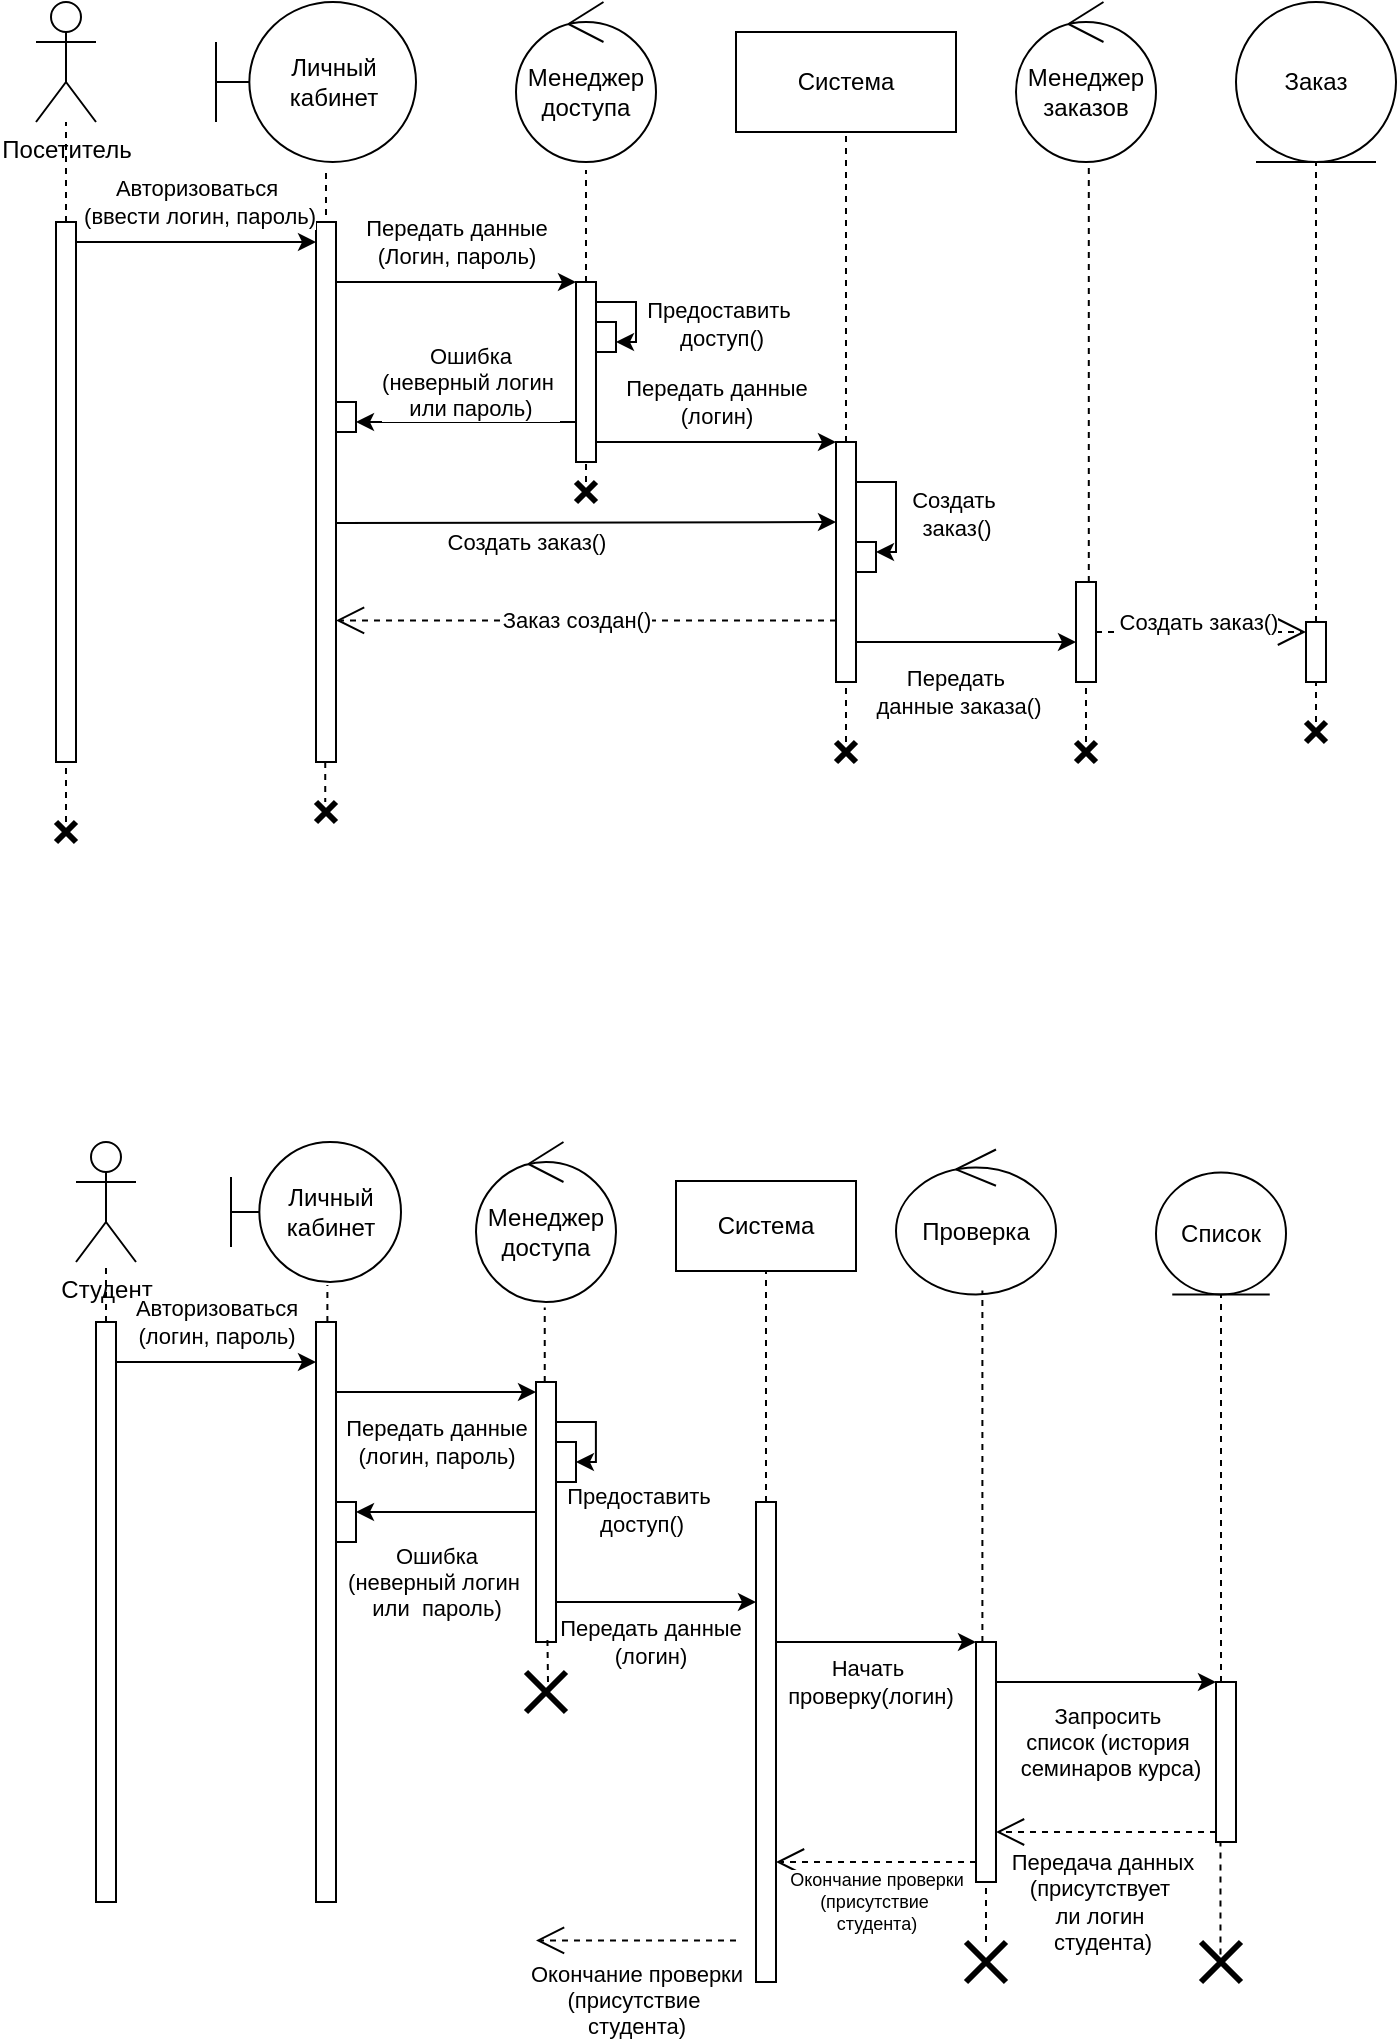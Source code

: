 <mxfile version="26.2.7">
  <diagram name="Страница — 1" id="RZIKWlxFGIqXArujWwcm">
    <mxGraphModel dx="529" dy="288" grid="1" gridSize="10" guides="1" tooltips="1" connect="1" arrows="1" fold="1" page="1" pageScale="1" pageWidth="827" pageHeight="1169" math="0" shadow="0">
      <root>
        <mxCell id="0" />
        <mxCell id="1" parent="0" />
        <mxCell id="fiNiH6XZ2JWNiwSGFFQN-1" value="Посетитель" style="shape=umlActor;verticalLabelPosition=bottom;verticalAlign=top;html=1;outlineConnect=0;" parent="1" vertex="1">
          <mxGeometry x="90" y="80" width="30" height="60" as="geometry" />
        </mxCell>
        <mxCell id="fiNiH6XZ2JWNiwSGFFQN-2" value="Личный кабинет" style="shape=umlBoundary;whiteSpace=wrap;html=1;" parent="1" vertex="1">
          <mxGeometry x="180" y="80" width="100" height="80" as="geometry" />
        </mxCell>
        <mxCell id="fiNiH6XZ2JWNiwSGFFQN-3" value="Менеджер заказов" style="ellipse;shape=umlControl;whiteSpace=wrap;html=1;" parent="1" vertex="1">
          <mxGeometry x="580" y="80" width="70" height="80" as="geometry" />
        </mxCell>
        <mxCell id="fiNiH6XZ2JWNiwSGFFQN-4" value="Система" style="html=1;whiteSpace=wrap;" parent="1" vertex="1">
          <mxGeometry x="440" y="95" width="110" height="50" as="geometry" />
        </mxCell>
        <mxCell id="fiNiH6XZ2JWNiwSGFFQN-5" value="Менеджер доступа" style="ellipse;shape=umlControl;whiteSpace=wrap;html=1;" parent="1" vertex="1">
          <mxGeometry x="330" y="80" width="70" height="80" as="geometry" />
        </mxCell>
        <mxCell id="fiNiH6XZ2JWNiwSGFFQN-6" value="Заказ" style="ellipse;shape=umlEntity;whiteSpace=wrap;html=1;" parent="1" vertex="1">
          <mxGeometry x="690" y="80" width="80" height="80" as="geometry" />
        </mxCell>
        <mxCell id="fiNiH6XZ2JWNiwSGFFQN-7" value="" style="html=1;points=[[0,0,0,0,5],[0,1,0,0,-5],[1,0,0,0,5],[1,1,0,0,-5]];perimeter=orthogonalPerimeter;outlineConnect=0;targetShapes=umlLifeline;portConstraint=eastwest;newEdgeStyle={&quot;curved&quot;:0,&quot;rounded&quot;:0};" parent="1" vertex="1">
          <mxGeometry x="100" y="190" width="10" height="270" as="geometry" />
        </mxCell>
        <mxCell id="fiNiH6XZ2JWNiwSGFFQN-8" value="" style="endArrow=none;dashed=1;html=1;rounded=0;" parent="1" source="fiNiH6XZ2JWNiwSGFFQN-7" target="fiNiH6XZ2JWNiwSGFFQN-1" edge="1">
          <mxGeometry width="50" height="50" relative="1" as="geometry">
            <mxPoint x="150" y="290" as="sourcePoint" />
            <mxPoint x="200" y="240" as="targetPoint" />
          </mxGeometry>
        </mxCell>
        <mxCell id="fiNiH6XZ2JWNiwSGFFQN-9" value="" style="html=1;points=[[0,0,0,0,5],[0,1,0,0,-5],[1,0,0,0,5],[1,1,0,0,-5]];perimeter=orthogonalPerimeter;outlineConnect=0;targetShapes=umlLifeline;portConstraint=eastwest;newEdgeStyle={&quot;curved&quot;:0,&quot;rounded&quot;:0};" parent="1" vertex="1">
          <mxGeometry x="230" y="190" width="10" height="270" as="geometry" />
        </mxCell>
        <mxCell id="fiNiH6XZ2JWNiwSGFFQN-10" value="" style="endArrow=none;dashed=1;html=1;rounded=0;entryX=0.55;entryY=1.038;entryDx=0;entryDy=0;entryPerimeter=0;exitX=0.5;exitY=-0.013;exitDx=0;exitDy=0;exitPerimeter=0;" parent="1" source="fiNiH6XZ2JWNiwSGFFQN-9" target="fiNiH6XZ2JWNiwSGFFQN-2" edge="1">
          <mxGeometry width="50" height="50" relative="1" as="geometry">
            <mxPoint x="115" y="200" as="sourcePoint" />
            <mxPoint x="115" y="150" as="targetPoint" />
          </mxGeometry>
        </mxCell>
        <mxCell id="fiNiH6XZ2JWNiwSGFFQN-11" value="" style="endArrow=classic;html=1;rounded=0;exitX=1;exitY=0;exitDx=0;exitDy=5;exitPerimeter=0;" parent="1" edge="1">
          <mxGeometry width="50" height="50" relative="1" as="geometry">
            <mxPoint x="110" y="200" as="sourcePoint" />
            <mxPoint x="230" y="200" as="targetPoint" />
          </mxGeometry>
        </mxCell>
        <mxCell id="fiNiH6XZ2JWNiwSGFFQN-12" value="Авторизоваться&lt;div&gt;&amp;nbsp;(ввести логин, пароль)&lt;/div&gt;" style="edgeLabel;html=1;align=center;verticalAlign=middle;resizable=0;points=[];" parent="fiNiH6XZ2JWNiwSGFFQN-11" vertex="1" connectable="0">
          <mxGeometry x="0.317" y="-3" relative="1" as="geometry">
            <mxPoint x="-19" y="-23" as="offset" />
          </mxGeometry>
        </mxCell>
        <mxCell id="fiNiH6XZ2JWNiwSGFFQN-19" value="" style="edgeStyle=orthogonalEdgeStyle;rounded=0;orthogonalLoop=1;jettySize=auto;html=1;curved=0;" parent="1" source="fiNiH6XZ2JWNiwSGFFQN-13" target="fiNiH6XZ2JWNiwSGFFQN-18" edge="1">
          <mxGeometry relative="1" as="geometry">
            <Array as="points">
              <mxPoint x="390" y="230" />
              <mxPoint x="390" y="250" />
            </Array>
          </mxGeometry>
        </mxCell>
        <mxCell id="fiNiH6XZ2JWNiwSGFFQN-21" value="Предоставить&lt;div&gt;&amp;nbsp;доступ()&lt;/div&gt;" style="edgeLabel;html=1;align=center;verticalAlign=middle;resizable=0;points=[];" parent="fiNiH6XZ2JWNiwSGFFQN-19" vertex="1" connectable="0">
          <mxGeometry x="-0.213" y="-1" relative="1" as="geometry">
            <mxPoint x="41" y="10" as="offset" />
          </mxGeometry>
        </mxCell>
        <mxCell id="fiNiH6XZ2JWNiwSGFFQN-13" value="" style="html=1;points=[[0,0,0,0,5],[0,1,0,0,-5],[1,0,0,0,5],[1,1,0,0,-5]];perimeter=orthogonalPerimeter;outlineConnect=0;targetShapes=umlLifeline;portConstraint=eastwest;newEdgeStyle={&quot;curved&quot;:0,&quot;rounded&quot;:0};" parent="1" vertex="1">
          <mxGeometry x="360" y="220" width="10" height="90" as="geometry" />
        </mxCell>
        <mxCell id="fiNiH6XZ2JWNiwSGFFQN-14" value="" style="endArrow=none;dashed=1;html=1;rounded=0;" parent="1" source="fiNiH6XZ2JWNiwSGFFQN-13" edge="1">
          <mxGeometry width="50" height="50" relative="1" as="geometry">
            <mxPoint x="245" y="200" as="sourcePoint" />
            <mxPoint x="365" y="164" as="targetPoint" />
          </mxGeometry>
        </mxCell>
        <mxCell id="fiNiH6XZ2JWNiwSGFFQN-15" value="" style="endArrow=classic;html=1;rounded=0;exitX=1;exitY=0;exitDx=0;exitDy=5;exitPerimeter=0;" parent="1" edge="1">
          <mxGeometry width="50" height="50" relative="1" as="geometry">
            <mxPoint x="240" y="220" as="sourcePoint" />
            <mxPoint x="360" y="220" as="targetPoint" />
          </mxGeometry>
        </mxCell>
        <mxCell id="fiNiH6XZ2JWNiwSGFFQN-16" value="Передать данные&lt;div&gt;(Логин, пароль)&lt;/div&gt;" style="edgeLabel;html=1;align=center;verticalAlign=middle;resizable=0;points=[];" parent="fiNiH6XZ2JWNiwSGFFQN-15" vertex="1" connectable="0">
          <mxGeometry x="0.317" y="-3" relative="1" as="geometry">
            <mxPoint x="-19" y="-23" as="offset" />
          </mxGeometry>
        </mxCell>
        <mxCell id="fiNiH6XZ2JWNiwSGFFQN-18" value="" style="html=1;points=[[0,0,0,0,5],[0,1,0,0,-5],[1,0,0,0,5],[1,1,0,0,-5]];perimeter=orthogonalPerimeter;outlineConnect=0;targetShapes=umlLifeline;portConstraint=eastwest;newEdgeStyle={&quot;curved&quot;:0,&quot;rounded&quot;:0};" parent="1" vertex="1">
          <mxGeometry x="370" y="240" width="10" height="15" as="geometry" />
        </mxCell>
        <mxCell id="fiNiH6XZ2JWNiwSGFFQN-22" value="" style="endArrow=classic;html=1;rounded=0;entryX=1;entryY=1;entryDx=0;entryDy=-5;entryPerimeter=0;" parent="1" edge="1">
          <mxGeometry width="50" height="50" relative="1" as="geometry">
            <mxPoint x="360.0" y="290.0" as="sourcePoint" />
            <mxPoint x="250.0" y="290.0" as="targetPoint" />
          </mxGeometry>
        </mxCell>
        <mxCell id="fiNiH6XZ2JWNiwSGFFQN-23" value="Ошибка&lt;div&gt;(неверный логин&amp;nbsp;&lt;/div&gt;&lt;div&gt;или пароль)&lt;/div&gt;" style="edgeLabel;html=1;align=center;verticalAlign=middle;resizable=0;points=[];" parent="fiNiH6XZ2JWNiwSGFFQN-22" vertex="1" connectable="0">
          <mxGeometry x="0.317" y="-3" relative="1" as="geometry">
            <mxPoint x="19" y="-17" as="offset" />
          </mxGeometry>
        </mxCell>
        <mxCell id="fiNiH6XZ2JWNiwSGFFQN-24" value="" style="html=1;points=[[0,0,0,0,5],[0,1,0,0,-5],[1,0,0,0,5],[1,1,0,0,-5]];perimeter=orthogonalPerimeter;outlineConnect=0;targetShapes=umlLifeline;portConstraint=eastwest;newEdgeStyle={&quot;curved&quot;:0,&quot;rounded&quot;:0};" parent="1" vertex="1">
          <mxGeometry x="240" y="280" width="10" height="15" as="geometry" />
        </mxCell>
        <mxCell id="fiNiH6XZ2JWNiwSGFFQN-26" value="" style="endArrow=none;dashed=1;html=1;rounded=0;entryX=0.5;entryY=1;entryDx=0;entryDy=0;" parent="1" source="fiNiH6XZ2JWNiwSGFFQN-27" target="fiNiH6XZ2JWNiwSGFFQN-4" edge="1">
          <mxGeometry width="50" height="50" relative="1" as="geometry">
            <mxPoint x="495" y="280" as="sourcePoint" />
            <mxPoint x="375" y="174" as="targetPoint" />
          </mxGeometry>
        </mxCell>
        <mxCell id="fiNiH6XZ2JWNiwSGFFQN-27" value="" style="html=1;points=[[0,0,0,0,5],[0,1,0,0,-5],[1,0,0,0,5],[1,1,0,0,-5]];perimeter=orthogonalPerimeter;outlineConnect=0;targetShapes=umlLifeline;portConstraint=eastwest;newEdgeStyle={&quot;curved&quot;:0,&quot;rounded&quot;:0};" parent="1" vertex="1">
          <mxGeometry x="490" y="300" width="10" height="120" as="geometry" />
        </mxCell>
        <mxCell id="fiNiH6XZ2JWNiwSGFFQN-28" value="" style="endArrow=open;dashed=1;endFill=0;endSize=12;html=1;rounded=0;exitX=0;exitY=1;exitDx=0;exitDy=-5;exitPerimeter=0;" parent="1" edge="1">
          <mxGeometry width="160" relative="1" as="geometry">
            <mxPoint x="490" y="389.23" as="sourcePoint" />
            <mxPoint x="240" y="389.23" as="targetPoint" />
          </mxGeometry>
        </mxCell>
        <mxCell id="fiNiH6XZ2JWNiwSGFFQN-29" value="Заказ создан()" style="edgeLabel;html=1;align=center;verticalAlign=middle;resizable=0;points=[];" parent="fiNiH6XZ2JWNiwSGFFQN-28" vertex="1" connectable="0">
          <mxGeometry x="0.04" relative="1" as="geometry">
            <mxPoint as="offset" />
          </mxGeometry>
        </mxCell>
        <mxCell id="fiNiH6XZ2JWNiwSGFFQN-30" value="" style="endArrow=classic;html=1;rounded=0;entryX=0;entryY=0.5;entryDx=0;entryDy=0;entryPerimeter=0;" parent="1" edge="1">
          <mxGeometry width="50" height="50" relative="1" as="geometry">
            <mxPoint x="240" y="340.5" as="sourcePoint" />
            <mxPoint x="490" y="340" as="targetPoint" />
          </mxGeometry>
        </mxCell>
        <mxCell id="fiNiH6XZ2JWNiwSGFFQN-31" value="Создать заказ()" style="edgeLabel;html=1;align=center;verticalAlign=middle;resizable=0;points=[];" parent="fiNiH6XZ2JWNiwSGFFQN-30" vertex="1" connectable="0">
          <mxGeometry x="0.317" y="-3" relative="1" as="geometry">
            <mxPoint x="-70" y="7" as="offset" />
          </mxGeometry>
        </mxCell>
        <mxCell id="fiNiH6XZ2JWNiwSGFFQN-32" value="" style="html=1;points=[[0,0,0,0,5],[0,1,0,0,-5],[1,0,0,0,5],[1,1,0,0,-5]];perimeter=orthogonalPerimeter;outlineConnect=0;targetShapes=umlLifeline;portConstraint=eastwest;newEdgeStyle={&quot;curved&quot;:0,&quot;rounded&quot;:0};" parent="1" vertex="1">
          <mxGeometry x="500" y="350" width="10" height="15" as="geometry" />
        </mxCell>
        <mxCell id="fiNiH6XZ2JWNiwSGFFQN-33" value="" style="edgeStyle=orthogonalEdgeStyle;rounded=0;orthogonalLoop=1;jettySize=auto;html=1;curved=0;entryX=1;entryY=0;entryDx=0;entryDy=5;entryPerimeter=0;" parent="1" edge="1" target="fiNiH6XZ2JWNiwSGFFQN-32">
          <mxGeometry relative="1" as="geometry">
            <mxPoint x="500" y="320" as="sourcePoint" />
            <mxPoint x="510" y="340" as="targetPoint" />
            <Array as="points">
              <mxPoint x="520" y="320" />
              <mxPoint x="520" y="355" />
            </Array>
          </mxGeometry>
        </mxCell>
        <mxCell id="fiNiH6XZ2JWNiwSGFFQN-34" value="Создать&amp;nbsp;&lt;div&gt;заказ()&lt;/div&gt;" style="edgeLabel;html=1;align=center;verticalAlign=middle;resizable=0;points=[];" parent="fiNiH6XZ2JWNiwSGFFQN-33" vertex="1" connectable="0">
          <mxGeometry x="-0.213" y="-1" relative="1" as="geometry">
            <mxPoint x="31" y="10" as="offset" />
          </mxGeometry>
        </mxCell>
        <mxCell id="fiNiH6XZ2JWNiwSGFFQN-35" value="" style="html=1;points=[[0,0,0,0,5],[0,1,0,0,-5],[1,0,0,0,5],[1,1,0,0,-5]];perimeter=orthogonalPerimeter;outlineConnect=0;targetShapes=umlLifeline;portConstraint=eastwest;newEdgeStyle={&quot;curved&quot;:0,&quot;rounded&quot;:0};" parent="1" vertex="1">
          <mxGeometry x="610" y="370" width="10" height="50" as="geometry" />
        </mxCell>
        <mxCell id="fiNiH6XZ2JWNiwSGFFQN-36" value="" style="endArrow=none;dashed=1;html=1;rounded=0;entryX=0.52;entryY=1.005;entryDx=0;entryDy=0;entryPerimeter=0;" parent="1" source="fiNiH6XZ2JWNiwSGFFQN-35" target="fiNiH6XZ2JWNiwSGFFQN-3" edge="1">
          <mxGeometry width="50" height="50" relative="1" as="geometry">
            <mxPoint x="505" y="330" as="sourcePoint" />
            <mxPoint x="505" y="155" as="targetPoint" />
          </mxGeometry>
        </mxCell>
        <mxCell id="fiNiH6XZ2JWNiwSGFFQN-37" value="" style="edgeStyle=orthogonalEdgeStyle;rounded=0;orthogonalLoop=1;jettySize=auto;html=1;curved=0;entryX=0;entryY=0;entryDx=0;entryDy=5;entryPerimeter=0;" parent="1" source="fiNiH6XZ2JWNiwSGFFQN-27" edge="1">
          <mxGeometry relative="1" as="geometry">
            <mxPoint x="520" y="500" as="sourcePoint" />
            <mxPoint x="610" y="400.0" as="targetPoint" />
            <Array as="points">
              <mxPoint x="510" y="400" />
              <mxPoint x="510" y="400" />
            </Array>
          </mxGeometry>
        </mxCell>
        <mxCell id="fiNiH6XZ2JWNiwSGFFQN-38" value="Передать&amp;nbsp;&lt;div&gt;данные заказа()&lt;/div&gt;" style="edgeLabel;html=1;align=center;verticalAlign=middle;resizable=0;points=[];" parent="fiNiH6XZ2JWNiwSGFFQN-37" vertex="1" connectable="0">
          <mxGeometry x="-0.213" y="-1" relative="1" as="geometry">
            <mxPoint x="7" y="24" as="offset" />
          </mxGeometry>
        </mxCell>
        <mxCell id="fiNiH6XZ2JWNiwSGFFQN-39" value="" style="html=1;points=[[0,0,0,0,5],[0,1,0,0,-5],[1,0,0,0,5],[1,1,0,0,-5]];perimeter=orthogonalPerimeter;outlineConnect=0;targetShapes=umlLifeline;portConstraint=eastwest;newEdgeStyle={&quot;curved&quot;:0,&quot;rounded&quot;:0};" parent="1" vertex="1">
          <mxGeometry x="725" y="390" width="10" height="30" as="geometry" />
        </mxCell>
        <mxCell id="fiNiH6XZ2JWNiwSGFFQN-43" value="" style="endArrow=open;dashed=1;endFill=0;endSize=12;html=1;rounded=0;entryX=0;entryY=0;entryDx=0;entryDy=5;entryPerimeter=0;" parent="1" source="fiNiH6XZ2JWNiwSGFFQN-35" target="fiNiH6XZ2JWNiwSGFFQN-39" edge="1">
          <mxGeometry width="160" relative="1" as="geometry">
            <mxPoint x="500" y="364.6" as="sourcePoint" />
            <mxPoint x="120" y="364.6" as="targetPoint" />
          </mxGeometry>
        </mxCell>
        <mxCell id="fiNiH6XZ2JWNiwSGFFQN-44" value="Создать заказ()" style="edgeLabel;html=1;align=center;verticalAlign=middle;resizable=0;points=[];" parent="fiNiH6XZ2JWNiwSGFFQN-43" vertex="1" connectable="0">
          <mxGeometry x="0.04" relative="1" as="geometry">
            <mxPoint x="-4" y="-5" as="offset" />
          </mxGeometry>
        </mxCell>
        <mxCell id="fiNiH6XZ2JWNiwSGFFQN-45" value="" style="endArrow=none;dashed=1;html=1;rounded=0;entryX=0.5;entryY=1;entryDx=0;entryDy=0;" parent="1" source="fiNiH6XZ2JWNiwSGFFQN-39" target="fiNiH6XZ2JWNiwSGFFQN-6" edge="1">
          <mxGeometry width="50" height="50" relative="1" as="geometry">
            <mxPoint x="626" y="380" as="sourcePoint" />
            <mxPoint x="626" y="170" as="targetPoint" />
          </mxGeometry>
        </mxCell>
        <mxCell id="eAk17pfjXDm7x7rmT6Pb-1" value="Студент" style="shape=umlActor;verticalLabelPosition=bottom;verticalAlign=top;html=1;outlineConnect=0;" vertex="1" parent="1">
          <mxGeometry x="110" y="650" width="30" height="60" as="geometry" />
        </mxCell>
        <mxCell id="eAk17pfjXDm7x7rmT6Pb-5" value="Личный кабинет" style="shape=umlBoundary;whiteSpace=wrap;html=1;" vertex="1" parent="1">
          <mxGeometry x="187.5" y="650" width="85" height="70" as="geometry" />
        </mxCell>
        <mxCell id="eAk17pfjXDm7x7rmT6Pb-6" value="Менеджер доступа" style="ellipse;shape=umlControl;whiteSpace=wrap;html=1;" vertex="1" parent="1">
          <mxGeometry x="310" y="650" width="70" height="80" as="geometry" />
        </mxCell>
        <mxCell id="eAk17pfjXDm7x7rmT6Pb-8" value="Проверка" style="ellipse;shape=umlControl;whiteSpace=wrap;html=1;" vertex="1" parent="1">
          <mxGeometry x="520" y="653.75" width="80" height="72.5" as="geometry" />
        </mxCell>
        <mxCell id="eAk17pfjXDm7x7rmT6Pb-9" value="Список" style="ellipse;shape=umlEntity;whiteSpace=wrap;html=1;" vertex="1" parent="1">
          <mxGeometry x="650" y="665.25" width="65" height="61" as="geometry" />
        </mxCell>
        <mxCell id="eAk17pfjXDm7x7rmT6Pb-10" value="" style="html=1;points=[[0,0,0,0,5],[0,1,0,0,-5],[1,0,0,0,5],[1,1,0,0,-5]];perimeter=orthogonalPerimeter;outlineConnect=0;targetShapes=umlLifeline;portConstraint=eastwest;newEdgeStyle={&quot;curved&quot;:0,&quot;rounded&quot;:0};" vertex="1" parent="1">
          <mxGeometry x="120" y="740" width="10" height="290" as="geometry" />
        </mxCell>
        <mxCell id="eAk17pfjXDm7x7rmT6Pb-11" value="" style="endArrow=none;dashed=1;html=1;rounded=0;" edge="1" parent="1" source="eAk17pfjXDm7x7rmT6Pb-10" target="eAk17pfjXDm7x7rmT6Pb-1">
          <mxGeometry width="50" height="50" relative="1" as="geometry">
            <mxPoint x="190" y="880" as="sourcePoint" />
            <mxPoint x="240" y="830" as="targetPoint" />
          </mxGeometry>
        </mxCell>
        <mxCell id="eAk17pfjXDm7x7rmT6Pb-12" value="" style="html=1;points=[[0,0,0,0,5],[0,1,0,0,-5],[1,0,0,0,5],[1,1,0,0,-5]];perimeter=orthogonalPerimeter;outlineConnect=0;targetShapes=umlLifeline;portConstraint=eastwest;newEdgeStyle={&quot;curved&quot;:0,&quot;rounded&quot;:0};" vertex="1" parent="1">
          <mxGeometry x="230" y="740" width="10" height="290" as="geometry" />
        </mxCell>
        <mxCell id="eAk17pfjXDm7x7rmT6Pb-13" value="" style="endArrow=none;dashed=1;html=1;rounded=0;entryX=0.567;entryY=1.022;entryDx=0;entryDy=0;entryPerimeter=0;" edge="1" parent="1" source="eAk17pfjXDm7x7rmT6Pb-12" target="eAk17pfjXDm7x7rmT6Pb-5">
          <mxGeometry width="50" height="50" relative="1" as="geometry">
            <mxPoint x="135" y="750" as="sourcePoint" />
            <mxPoint x="135" y="720" as="targetPoint" />
          </mxGeometry>
        </mxCell>
        <mxCell id="eAk17pfjXDm7x7rmT6Pb-14" value="" style="endArrow=classic;html=1;rounded=0;" edge="1" parent="1" source="eAk17pfjXDm7x7rmT6Pb-10">
          <mxGeometry width="50" height="50" relative="1" as="geometry">
            <mxPoint x="280" y="810" as="sourcePoint" />
            <mxPoint x="230" y="760" as="targetPoint" />
          </mxGeometry>
        </mxCell>
        <mxCell id="eAk17pfjXDm7x7rmT6Pb-15" value="Авторизоваться&lt;div&gt;(логин, пароль)&lt;/div&gt;" style="edgeLabel;html=1;align=center;verticalAlign=middle;resizable=0;points=[];" vertex="1" connectable="0" parent="eAk17pfjXDm7x7rmT6Pb-14">
          <mxGeometry x="-0.138" relative="1" as="geometry">
            <mxPoint x="7" y="-20" as="offset" />
          </mxGeometry>
        </mxCell>
        <mxCell id="eAk17pfjXDm7x7rmT6Pb-16" value="" style="endArrow=none;dashed=1;html=1;rounded=0;entryX=0.491;entryY=1.035;entryDx=0;entryDy=0;entryPerimeter=0;" edge="1" parent="1" source="eAk17pfjXDm7x7rmT6Pb-17" target="eAk17pfjXDm7x7rmT6Pb-6">
          <mxGeometry width="50" height="50" relative="1" as="geometry">
            <mxPoint x="344" y="750" as="sourcePoint" />
            <mxPoint x="246" y="732" as="targetPoint" />
          </mxGeometry>
        </mxCell>
        <mxCell id="eAk17pfjXDm7x7rmT6Pb-17" value="" style="html=1;points=[[0,0,0,0,5],[0,1,0,0,-5],[1,0,0,0,5],[1,1,0,0,-5]];perimeter=orthogonalPerimeter;outlineConnect=0;targetShapes=umlLifeline;portConstraint=eastwest;newEdgeStyle={&quot;curved&quot;:0,&quot;rounded&quot;:0};" vertex="1" parent="1">
          <mxGeometry x="340" y="770" width="10" height="130" as="geometry" />
        </mxCell>
        <mxCell id="eAk17pfjXDm7x7rmT6Pb-18" value="" style="endArrow=classic;html=1;rounded=0;entryX=0;entryY=0;entryDx=0;entryDy=5;entryPerimeter=0;" edge="1" parent="1" source="eAk17pfjXDm7x7rmT6Pb-12" target="eAk17pfjXDm7x7rmT6Pb-17">
          <mxGeometry width="50" height="50" relative="1" as="geometry">
            <mxPoint x="270" y="800" as="sourcePoint" />
            <mxPoint x="240" y="770" as="targetPoint" />
            <Array as="points" />
          </mxGeometry>
        </mxCell>
        <mxCell id="eAk17pfjXDm7x7rmT6Pb-19" value="Передать данные&lt;br&gt;&lt;div&gt;(логин, пароль)&lt;/div&gt;" style="edgeLabel;html=1;align=center;verticalAlign=middle;resizable=0;points=[];" vertex="1" connectable="0" parent="eAk17pfjXDm7x7rmT6Pb-18">
          <mxGeometry x="-0.138" relative="1" as="geometry">
            <mxPoint x="7" y="25" as="offset" />
          </mxGeometry>
        </mxCell>
        <mxCell id="eAk17pfjXDm7x7rmT6Pb-21" value="" style="html=1;points=[[0,0,0,0,5],[0,1,0,0,-5],[1,0,0,0,5],[1,1,0,0,-5]];perimeter=orthogonalPerimeter;outlineConnect=0;targetShapes=umlLifeline;portConstraint=eastwest;newEdgeStyle={&quot;curved&quot;:0,&quot;rounded&quot;:0};" vertex="1" parent="1">
          <mxGeometry x="350" y="800" width="10" height="20" as="geometry" />
        </mxCell>
        <mxCell id="eAk17pfjXDm7x7rmT6Pb-22" value="" style="edgeStyle=orthogonalEdgeStyle;rounded=0;orthogonalLoop=1;jettySize=auto;html=1;curved=0;" edge="1" parent="1">
          <mxGeometry relative="1" as="geometry">
            <Array as="points">
              <mxPoint x="369.96" y="789.98" />
              <mxPoint x="369.96" y="809.98" />
            </Array>
            <mxPoint x="349.96" y="789.98" as="sourcePoint" />
            <mxPoint x="359.96" y="809.98" as="targetPoint" />
          </mxGeometry>
        </mxCell>
        <mxCell id="eAk17pfjXDm7x7rmT6Pb-23" value="Предоставить&lt;div&gt;&amp;nbsp;доступ()&lt;/div&gt;" style="edgeLabel;html=1;align=center;verticalAlign=middle;resizable=0;points=[];" vertex="1" connectable="0" parent="eAk17pfjXDm7x7rmT6Pb-22">
          <mxGeometry x="-0.213" y="-1" relative="1" as="geometry">
            <mxPoint x="21" y="43" as="offset" />
          </mxGeometry>
        </mxCell>
        <mxCell id="eAk17pfjXDm7x7rmT6Pb-24" value="" style="html=1;points=[[0,0,0,0,5],[0,1,0,0,-5],[1,0,0,0,5],[1,1,0,0,-5]];perimeter=orthogonalPerimeter;outlineConnect=0;targetShapes=umlLifeline;portConstraint=eastwest;newEdgeStyle={&quot;curved&quot;:0,&quot;rounded&quot;:0};" vertex="1" parent="1">
          <mxGeometry x="240" y="830" width="10" height="20" as="geometry" />
        </mxCell>
        <mxCell id="eAk17pfjXDm7x7rmT6Pb-25" value="" style="endArrow=classic;html=1;rounded=0;entryX=1;entryY=0;entryDx=0;entryDy=5;entryPerimeter=0;" edge="1" parent="1" source="eAk17pfjXDm7x7rmT6Pb-17" target="eAk17pfjXDm7x7rmT6Pb-24">
          <mxGeometry width="50" height="50" relative="1" as="geometry">
            <mxPoint x="240" y="950" as="sourcePoint" />
            <mxPoint x="340" y="950" as="targetPoint" />
            <Array as="points" />
          </mxGeometry>
        </mxCell>
        <mxCell id="eAk17pfjXDm7x7rmT6Pb-26" value="Ошибка&lt;div&gt;(неверный логин&amp;nbsp;&lt;/div&gt;&lt;div&gt;или&amp;nbsp; пароль)&lt;/div&gt;" style="edgeLabel;html=1;align=center;verticalAlign=middle;resizable=0;points=[];" vertex="1" connectable="0" parent="eAk17pfjXDm7x7rmT6Pb-25">
          <mxGeometry x="-0.138" relative="1" as="geometry">
            <mxPoint x="-11" y="35" as="offset" />
          </mxGeometry>
        </mxCell>
        <mxCell id="eAk17pfjXDm7x7rmT6Pb-27" value="" style="endArrow=none;dashed=1;html=1;rounded=0;entryX=0.54;entryY=0.973;entryDx=0;entryDy=0;entryPerimeter=0;" edge="1" parent="1" source="eAk17pfjXDm7x7rmT6Pb-28" target="eAk17pfjXDm7x7rmT6Pb-8">
          <mxGeometry width="50" height="50" relative="1" as="geometry">
            <mxPoint x="577" y="800" as="sourcePoint" />
            <mxPoint x="590" y="760" as="targetPoint" />
          </mxGeometry>
        </mxCell>
        <mxCell id="eAk17pfjXDm7x7rmT6Pb-28" value="" style="html=1;points=[[0,0,0,0,5],[0,1,0,0,-5],[1,0,0,0,5],[1,1,0,0,-5]];perimeter=orthogonalPerimeter;outlineConnect=0;targetShapes=umlLifeline;portConstraint=eastwest;newEdgeStyle={&quot;curved&quot;:0,&quot;rounded&quot;:0};" vertex="1" parent="1">
          <mxGeometry x="560" y="900" width="10" height="120" as="geometry" />
        </mxCell>
        <mxCell id="eAk17pfjXDm7x7rmT6Pb-31" value="Система" style="html=1;whiteSpace=wrap;" vertex="1" parent="1">
          <mxGeometry x="410" y="669.5" width="90" height="45" as="geometry" />
        </mxCell>
        <mxCell id="eAk17pfjXDm7x7rmT6Pb-32" value="" style="html=1;points=[[0,0,0,0,5],[0,1,0,0,-5],[1,0,0,0,5],[1,1,0,0,-5]];perimeter=orthogonalPerimeter;outlineConnect=0;targetShapes=umlLifeline;portConstraint=eastwest;newEdgeStyle={&quot;curved&quot;:0,&quot;rounded&quot;:0};" vertex="1" parent="1">
          <mxGeometry x="450" y="830" width="10" height="240" as="geometry" />
        </mxCell>
        <mxCell id="eAk17pfjXDm7x7rmT6Pb-33" value="" style="endArrow=none;dashed=1;html=1;rounded=0;entryX=0.5;entryY=1;entryDx=0;entryDy=0;" edge="1" parent="1" source="eAk17pfjXDm7x7rmT6Pb-32" target="eAk17pfjXDm7x7rmT6Pb-31">
          <mxGeometry width="50" height="50" relative="1" as="geometry">
            <mxPoint x="354" y="780" as="sourcePoint" />
            <mxPoint x="354" y="743" as="targetPoint" />
          </mxGeometry>
        </mxCell>
        <mxCell id="eAk17pfjXDm7x7rmT6Pb-34" value="" style="endArrow=classic;html=1;rounded=0;" edge="1" parent="1" source="fiNiH6XZ2JWNiwSGFFQN-13" target="fiNiH6XZ2JWNiwSGFFQN-27">
          <mxGeometry width="50" height="50" relative="1" as="geometry">
            <mxPoint x="370" y="285" as="sourcePoint" />
            <mxPoint x="260" y="285" as="targetPoint" />
          </mxGeometry>
        </mxCell>
        <mxCell id="eAk17pfjXDm7x7rmT6Pb-35" value="Передать данные&lt;div&gt;(логин)&lt;/div&gt;" style="edgeLabel;html=1;align=center;verticalAlign=middle;resizable=0;points=[];" vertex="1" connectable="0" parent="eAk17pfjXDm7x7rmT6Pb-34">
          <mxGeometry x="0.317" y="-3" relative="1" as="geometry">
            <mxPoint x="-19" y="-23" as="offset" />
          </mxGeometry>
        </mxCell>
        <mxCell id="eAk17pfjXDm7x7rmT6Pb-36" value="" style="endArrow=classic;html=1;rounded=0;" edge="1" parent="1" target="eAk17pfjXDm7x7rmT6Pb-32">
          <mxGeometry width="50" height="50" relative="1" as="geometry">
            <mxPoint x="350" y="880" as="sourcePoint" />
            <mxPoint x="440" y="880" as="targetPoint" />
          </mxGeometry>
        </mxCell>
        <mxCell id="eAk17pfjXDm7x7rmT6Pb-37" value="Передать данные&lt;div&gt;(логин)&lt;/div&gt;" style="edgeLabel;html=1;align=center;verticalAlign=middle;resizable=0;points=[];" vertex="1" connectable="0" parent="eAk17pfjXDm7x7rmT6Pb-36">
          <mxGeometry x="0.317" y="-3" relative="1" as="geometry">
            <mxPoint x="-19" y="17" as="offset" />
          </mxGeometry>
        </mxCell>
        <mxCell id="eAk17pfjXDm7x7rmT6Pb-38" value="" style="endArrow=classic;html=1;rounded=0;" edge="1" parent="1">
          <mxGeometry width="50" height="50" relative="1" as="geometry">
            <mxPoint x="460" y="900" as="sourcePoint" />
            <mxPoint x="560" y="900" as="targetPoint" />
          </mxGeometry>
        </mxCell>
        <mxCell id="eAk17pfjXDm7x7rmT6Pb-39" value="Начать&amp;nbsp;&lt;div&gt;проверку(логин)&lt;/div&gt;" style="edgeLabel;html=1;align=center;verticalAlign=middle;resizable=0;points=[];" vertex="1" connectable="0" parent="eAk17pfjXDm7x7rmT6Pb-38">
          <mxGeometry x="0.317" y="-3" relative="1" as="geometry">
            <mxPoint x="-19" y="17" as="offset" />
          </mxGeometry>
        </mxCell>
        <mxCell id="eAk17pfjXDm7x7rmT6Pb-40" value="" style="endArrow=classic;html=1;rounded=0;" edge="1" parent="1" source="eAk17pfjXDm7x7rmT6Pb-28">
          <mxGeometry width="50" height="50" relative="1" as="geometry">
            <mxPoint x="515" y="990" as="sourcePoint" />
            <mxPoint x="680" y="920" as="targetPoint" />
          </mxGeometry>
        </mxCell>
        <mxCell id="eAk17pfjXDm7x7rmT6Pb-41" value="Запросить&amp;nbsp;&lt;div&gt;список (история&amp;nbsp;&lt;/div&gt;&lt;div&gt;семинаров курса)&lt;/div&gt;" style="edgeLabel;html=1;align=center;verticalAlign=middle;resizable=0;points=[];" vertex="1" connectable="0" parent="eAk17pfjXDm7x7rmT6Pb-40">
          <mxGeometry x="0.317" y="-3" relative="1" as="geometry">
            <mxPoint x="-16" y="27" as="offset" />
          </mxGeometry>
        </mxCell>
        <mxCell id="eAk17pfjXDm7x7rmT6Pb-42" value="" style="html=1;points=[[0,0,0,0,5],[0,1,0,0,-5],[1,0,0,0,5],[1,1,0,0,-5]];perimeter=orthogonalPerimeter;outlineConnect=0;targetShapes=umlLifeline;portConstraint=eastwest;newEdgeStyle={&quot;curved&quot;:0,&quot;rounded&quot;:0};" vertex="1" parent="1">
          <mxGeometry x="680" y="920" width="10" height="80" as="geometry" />
        </mxCell>
        <mxCell id="eAk17pfjXDm7x7rmT6Pb-43" value="" style="endArrow=none;dashed=1;html=1;rounded=0;entryX=0.5;entryY=1;entryDx=0;entryDy=0;" edge="1" parent="1" source="eAk17pfjXDm7x7rmT6Pb-42" target="eAk17pfjXDm7x7rmT6Pb-9">
          <mxGeometry width="50" height="50" relative="1" as="geometry">
            <mxPoint x="573" y="910" as="sourcePoint" />
            <mxPoint x="573" y="734" as="targetPoint" />
          </mxGeometry>
        </mxCell>
        <mxCell id="eAk17pfjXDm7x7rmT6Pb-45" value="" style="endArrow=none;dashed=1;html=1;rounded=0;exitX=0.487;exitY=0.313;exitDx=0;exitDy=0;exitPerimeter=0;" edge="1" parent="1" source="eAk17pfjXDm7x7rmT6Pb-46" target="eAk17pfjXDm7x7rmT6Pb-42">
          <mxGeometry width="50" height="50" relative="1" as="geometry">
            <mxPoint x="673" y="970" as="sourcePoint" />
            <mxPoint x="683" y="740" as="targetPoint" />
          </mxGeometry>
        </mxCell>
        <mxCell id="eAk17pfjXDm7x7rmT6Pb-46" value="" style="shape=umlDestroy;whiteSpace=wrap;html=1;strokeWidth=3;targetShapes=umlLifeline;" vertex="1" parent="1">
          <mxGeometry x="672.5" y="1050" width="20" height="20" as="geometry" />
        </mxCell>
        <mxCell id="eAk17pfjXDm7x7rmT6Pb-47" value="" style="endArrow=open;dashed=1;endFill=0;endSize=12;html=1;rounded=0;exitX=0;exitY=1;exitDx=0;exitDy=-5;exitPerimeter=0;" edge="1" parent="1" source="eAk17pfjXDm7x7rmT6Pb-42" target="eAk17pfjXDm7x7rmT6Pb-28">
          <mxGeometry width="160" relative="1" as="geometry">
            <mxPoint x="755" y="1160" as="sourcePoint" />
            <mxPoint x="375" y="1160" as="targetPoint" />
          </mxGeometry>
        </mxCell>
        <mxCell id="eAk17pfjXDm7x7rmT6Pb-48" value="Передача данных&lt;div&gt;(присутствует&amp;nbsp;&lt;/div&gt;&lt;div&gt;ли логин&amp;nbsp;&lt;/div&gt;&lt;div&gt;студента)&lt;/div&gt;" style="edgeLabel;html=1;align=center;verticalAlign=middle;resizable=0;points=[];" vertex="1" connectable="0" parent="eAk17pfjXDm7x7rmT6Pb-47">
          <mxGeometry x="0.04" relative="1" as="geometry">
            <mxPoint y="35" as="offset" />
          </mxGeometry>
        </mxCell>
        <mxCell id="eAk17pfjXDm7x7rmT6Pb-51" value="" style="endArrow=open;dashed=1;endFill=0;endSize=12;html=1;rounded=0;" edge="1" parent="1">
          <mxGeometry width="160" relative="1" as="geometry">
            <mxPoint x="560" y="1010" as="sourcePoint" />
            <mxPoint x="460" y="1010" as="targetPoint" />
          </mxGeometry>
        </mxCell>
        <mxCell id="eAk17pfjXDm7x7rmT6Pb-52" value="Окончание проверки&lt;div&gt;(присутствие&amp;nbsp;&lt;/div&gt;&lt;div&gt;студента)&lt;/div&gt;" style="edgeLabel;html=1;align=center;verticalAlign=middle;resizable=0;points=[];fontSize=9;" vertex="1" connectable="0" parent="eAk17pfjXDm7x7rmT6Pb-51">
          <mxGeometry x="0.04" relative="1" as="geometry">
            <mxPoint x="2" y="20" as="offset" />
          </mxGeometry>
        </mxCell>
        <mxCell id="eAk17pfjXDm7x7rmT6Pb-59" value="" style="endArrow=none;dashed=1;html=1;rounded=0;" edge="1" parent="1" target="fiNiH6XZ2JWNiwSGFFQN-13">
          <mxGeometry width="50" height="50" relative="1" as="geometry">
            <mxPoint x="365" y="320" as="sourcePoint" />
            <mxPoint x="505" y="155" as="targetPoint" />
          </mxGeometry>
        </mxCell>
        <mxCell id="eAk17pfjXDm7x7rmT6Pb-60" value="" style="shape=umlDestroy;whiteSpace=wrap;html=1;strokeWidth=3;targetShapes=umlLifeline;" vertex="1" parent="1">
          <mxGeometry x="360" y="320" width="10" height="10" as="geometry" />
        </mxCell>
        <mxCell id="eAk17pfjXDm7x7rmT6Pb-61" value="" style="endArrow=none;dashed=1;html=1;rounded=0;" edge="1" parent="1" target="fiNiH6XZ2JWNiwSGFFQN-27">
          <mxGeometry width="50" height="50" relative="1" as="geometry">
            <mxPoint x="495" y="450" as="sourcePoint" />
            <mxPoint x="505" y="155" as="targetPoint" />
          </mxGeometry>
        </mxCell>
        <mxCell id="eAk17pfjXDm7x7rmT6Pb-62" value="" style="shape=umlDestroy;whiteSpace=wrap;html=1;strokeWidth=3;targetShapes=umlLifeline;" vertex="1" parent="1">
          <mxGeometry x="490" y="450" width="10" height="10" as="geometry" />
        </mxCell>
        <mxCell id="eAk17pfjXDm7x7rmT6Pb-63" value="" style="endArrow=none;dashed=1;html=1;rounded=0;" edge="1" parent="1">
          <mxGeometry width="50" height="50" relative="1" as="geometry">
            <mxPoint x="234.62" y="460" as="sourcePoint" />
            <mxPoint x="234.62" y="480" as="targetPoint" />
          </mxGeometry>
        </mxCell>
        <mxCell id="eAk17pfjXDm7x7rmT6Pb-64" value="" style="shape=umlDestroy;whiteSpace=wrap;html=1;strokeWidth=3;targetShapes=umlLifeline;" vertex="1" parent="1">
          <mxGeometry x="230" y="480" width="10" height="10" as="geometry" />
        </mxCell>
        <mxCell id="eAk17pfjXDm7x7rmT6Pb-65" value="" style="endArrow=none;dashed=1;html=1;rounded=0;entryX=0.5;entryY=1;entryDx=0;entryDy=0;entryPerimeter=0;" edge="1" parent="1" target="fiNiH6XZ2JWNiwSGFFQN-35">
          <mxGeometry width="50" height="50" relative="1" as="geometry">
            <mxPoint x="615" y="450" as="sourcePoint" />
            <mxPoint x="515" y="440" as="targetPoint" />
          </mxGeometry>
        </mxCell>
        <mxCell id="eAk17pfjXDm7x7rmT6Pb-66" value="" style="shape=umlDestroy;whiteSpace=wrap;html=1;strokeWidth=3;targetShapes=umlLifeline;" vertex="1" parent="1">
          <mxGeometry x="610" y="450" width="10" height="10" as="geometry" />
        </mxCell>
        <mxCell id="eAk17pfjXDm7x7rmT6Pb-67" value="" style="endArrow=none;dashed=1;html=1;rounded=0;" edge="1" parent="1" target="fiNiH6XZ2JWNiwSGFFQN-39">
          <mxGeometry width="50" height="50" relative="1" as="geometry">
            <mxPoint x="730" y="440" as="sourcePoint" />
            <mxPoint x="525" y="450" as="targetPoint" />
          </mxGeometry>
        </mxCell>
        <mxCell id="eAk17pfjXDm7x7rmT6Pb-68" value="" style="shape=umlDestroy;whiteSpace=wrap;html=1;strokeWidth=3;targetShapes=umlLifeline;" vertex="1" parent="1">
          <mxGeometry x="725" y="440" width="10" height="10" as="geometry" />
        </mxCell>
        <mxCell id="eAk17pfjXDm7x7rmT6Pb-69" value="" style="endArrow=none;dashed=1;html=1;rounded=0;" edge="1" parent="1" target="fiNiH6XZ2JWNiwSGFFQN-7">
          <mxGeometry width="50" height="50" relative="1" as="geometry">
            <mxPoint x="105" y="490" as="sourcePoint" />
            <mxPoint x="535" y="460" as="targetPoint" />
          </mxGeometry>
        </mxCell>
        <mxCell id="eAk17pfjXDm7x7rmT6Pb-70" value="" style="shape=umlDestroy;whiteSpace=wrap;html=1;strokeWidth=3;targetShapes=umlLifeline;" vertex="1" parent="1">
          <mxGeometry x="100" y="490" width="10" height="10" as="geometry" />
        </mxCell>
        <mxCell id="eAk17pfjXDm7x7rmT6Pb-71" value="" style="endArrow=none;dashed=1;html=1;rounded=0;entryX=0.569;entryY=0.974;entryDx=0;entryDy=0;entryPerimeter=0;" edge="1" parent="1" target="eAk17pfjXDm7x7rmT6Pb-17">
          <mxGeometry width="50" height="50" relative="1" as="geometry">
            <mxPoint x="346" y="920" as="sourcePoint" />
            <mxPoint x="465" y="725" as="targetPoint" />
          </mxGeometry>
        </mxCell>
        <mxCell id="eAk17pfjXDm7x7rmT6Pb-72" value="" style="shape=umlDestroy;whiteSpace=wrap;html=1;strokeWidth=3;targetShapes=umlLifeline;" vertex="1" parent="1">
          <mxGeometry x="335" y="915" width="20" height="20" as="geometry" />
        </mxCell>
        <mxCell id="eAk17pfjXDm7x7rmT6Pb-73" value="" style="endArrow=none;dashed=1;html=1;rounded=0;" edge="1" parent="1" target="eAk17pfjXDm7x7rmT6Pb-28">
          <mxGeometry width="50" height="50" relative="1" as="geometry">
            <mxPoint x="565" y="1050" as="sourcePoint" />
            <mxPoint x="356" y="907" as="targetPoint" />
          </mxGeometry>
        </mxCell>
        <mxCell id="eAk17pfjXDm7x7rmT6Pb-74" value="" style="shape=umlDestroy;whiteSpace=wrap;html=1;strokeWidth=3;targetShapes=umlLifeline;" vertex="1" parent="1">
          <mxGeometry x="555" y="1050" width="20" height="20" as="geometry" />
        </mxCell>
        <mxCell id="eAk17pfjXDm7x7rmT6Pb-75" value="" style="endArrow=open;dashed=1;endFill=0;endSize=12;html=1;rounded=0;" edge="1" parent="1">
          <mxGeometry width="160" relative="1" as="geometry">
            <mxPoint x="440" y="1049.23" as="sourcePoint" />
            <mxPoint x="340" y="1049.23" as="targetPoint" />
          </mxGeometry>
        </mxCell>
        <mxCell id="eAk17pfjXDm7x7rmT6Pb-76" value="Окончание проверки&lt;div&gt;(присутствие&amp;nbsp;&lt;/div&gt;&lt;div&gt;студента)&lt;/div&gt;" style="edgeLabel;html=1;align=center;verticalAlign=middle;resizable=0;points=[];" vertex="1" connectable="0" parent="eAk17pfjXDm7x7rmT6Pb-75">
          <mxGeometry x="0.04" relative="1" as="geometry">
            <mxPoint x="2" y="30" as="offset" />
          </mxGeometry>
        </mxCell>
      </root>
    </mxGraphModel>
  </diagram>
</mxfile>
